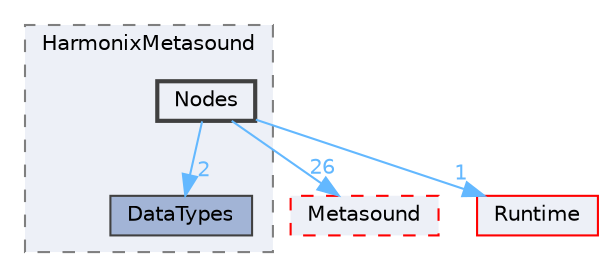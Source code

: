 digraph "Nodes"
{
 // INTERACTIVE_SVG=YES
 // LATEX_PDF_SIZE
  bgcolor="transparent";
  edge [fontname=Helvetica,fontsize=10,labelfontname=Helvetica,labelfontsize=10];
  node [fontname=Helvetica,fontsize=10,shape=box,height=0.2,width=0.4];
  compound=true
  subgraph clusterdir_5cc2dc08eda5900565b5fe76cb544a13 {
    graph [ bgcolor="#edf0f7", pencolor="grey50", label="HarmonixMetasound", fontname=Helvetica,fontsize=10 style="filled,dashed", URL="dir_5cc2dc08eda5900565b5fe76cb544a13.html",tooltip=""]
  dir_b2f4fbcd34a37ce491210af20d59eca7 [label="DataTypes", fillcolor="#a2b4d6", color="grey25", style="filled", URL="dir_b2f4fbcd34a37ce491210af20d59eca7.html",tooltip=""];
  dir_dbbf36ede57e1bedfa000c99e4ff3e46 [label="Nodes", fillcolor="#edf0f7", color="grey25", style="filled,bold", URL="dir_dbbf36ede57e1bedfa000c99e4ff3e46.html",tooltip=""];
  }
  dir_52d1b8d6fa9cdd7a31b461c66b8032c4 [label="Metasound", fillcolor="#edf0f7", color="red", style="filled,dashed", URL="dir_52d1b8d6fa9cdd7a31b461c66b8032c4.html",tooltip=""];
  dir_7536b172fbd480bfd146a1b1acd6856b [label="Runtime", fillcolor="#edf0f7", color="red", style="filled", URL="dir_7536b172fbd480bfd146a1b1acd6856b.html",tooltip=""];
  dir_dbbf36ede57e1bedfa000c99e4ff3e46->dir_52d1b8d6fa9cdd7a31b461c66b8032c4 [headlabel="26", labeldistance=1.5 headhref="dir_000692_000635.html" href="dir_000692_000635.html" color="steelblue1" fontcolor="steelblue1"];
  dir_dbbf36ede57e1bedfa000c99e4ff3e46->dir_7536b172fbd480bfd146a1b1acd6856b [headlabel="1", labeldistance=1.5 headhref="dir_000692_000984.html" href="dir_000692_000984.html" color="steelblue1" fontcolor="steelblue1"];
  dir_dbbf36ede57e1bedfa000c99e4ff3e46->dir_b2f4fbcd34a37ce491210af20d59eca7 [headlabel="2", labeldistance=1.5 headhref="dir_000692_000295.html" href="dir_000692_000295.html" color="steelblue1" fontcolor="steelblue1"];
}
